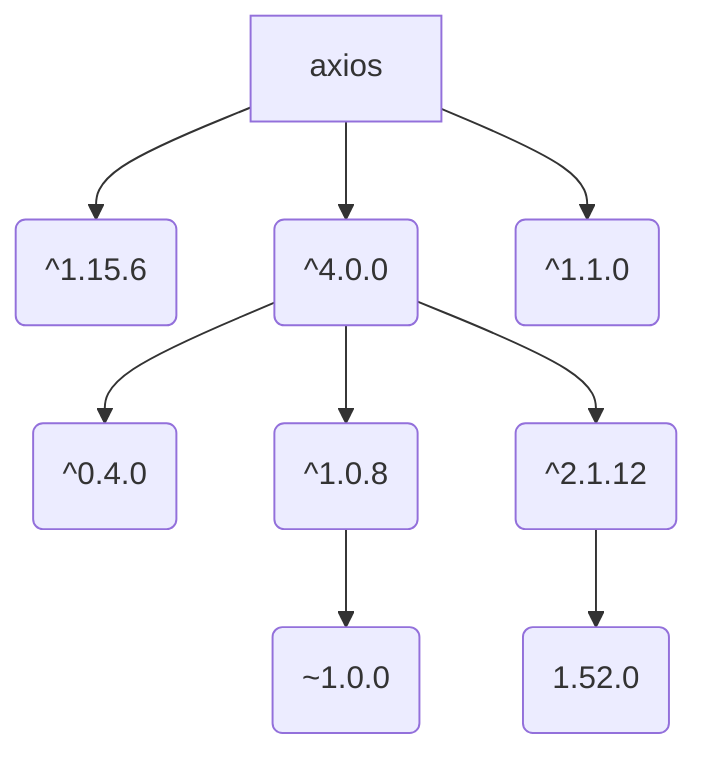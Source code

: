 graph TD
  axios --> follow-redirects(^1.15.6)
  axios --> form-data(^4.0.0)
  form-data --> asynckit(^0.4.0)
  form-data --> combined-stream(^1.0.8)
  combined-stream --> delayed-stream(~1.0.0)
  form-data --> mime-types(^2.1.12)
  mime-types --> mime-db(1.52.0)
  axios --> proxy-from-env(^1.1.0)